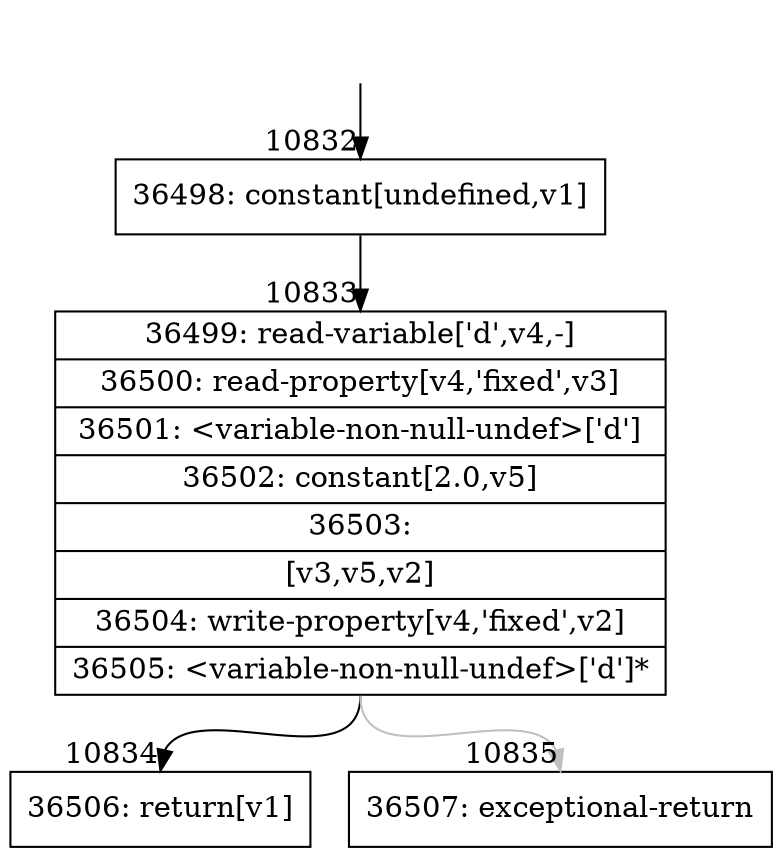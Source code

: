 digraph {
rankdir="TD"
BB_entry990[shape=none,label=""];
BB_entry990 -> BB10832 [tailport=s, headport=n, headlabel="    10832"]
BB10832 [shape=record label="{36498: constant[undefined,v1]}" ] 
BB10832 -> BB10833 [tailport=s, headport=n, headlabel="      10833"]
BB10833 [shape=record label="{36499: read-variable['d',v4,-]|36500: read-property[v4,'fixed',v3]|36501: \<variable-non-null-undef\>['d']|36502: constant[2.0,v5]|36503: |[v3,v5,v2]|36504: write-property[v4,'fixed',v2]|36505: \<variable-non-null-undef\>['d']*}" ] 
BB10833 -> BB10834 [tailport=s, headport=n, headlabel="      10834"]
BB10833 -> BB10835 [tailport=s, headport=n, color=gray, headlabel="      10835"]
BB10834 [shape=record label="{36506: return[v1]}" ] 
BB10835 [shape=record label="{36507: exceptional-return}" ] 
//#$~ 6417
}
